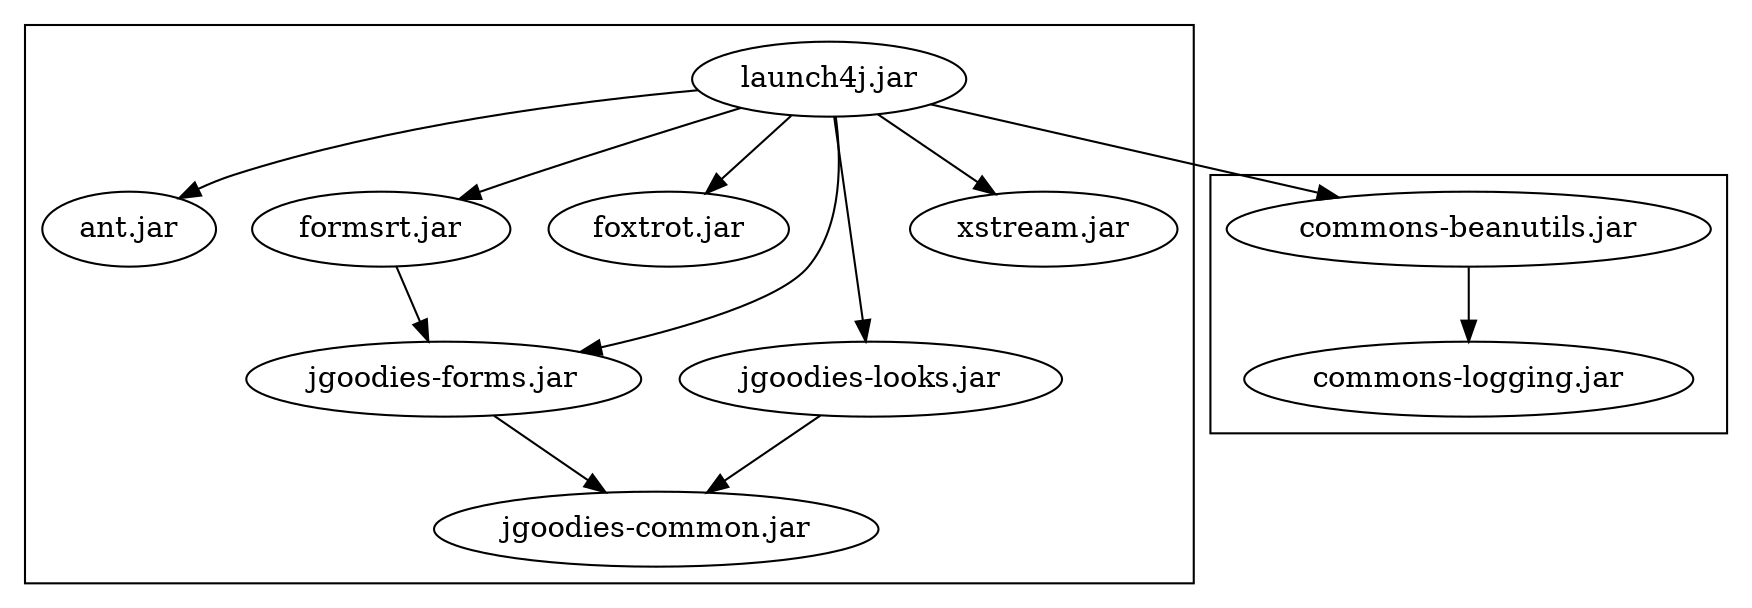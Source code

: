 digraph "summary" {
  "launch4j.jar"                       -> "ant.jar";
  "launch4j.jar"                       -> "commons-beanutils.jar";
  "launch4j.jar"                       -> "formsrt.jar";
  "launch4j.jar"                       -> "foxtrot.jar";
  "launch4j.jar"                       -> "jgoodies-forms.jar";
  "launch4j.jar"                       -> "jgoodies-looks.jar";
  "launch4j.jar"                       -> "xstream.jar";
  "commons-beanutils.jar"                       -> "commons-logging.jar";
  "formsrt.jar"                       -> "jgoodies-forms.jar";
  "jgoodies-forms.jar"                       -> "jgoodies-common.jar";
  "jgoodies-looks.jar"                       -> "jgoodies-common.jar";


  subgraph cluster_0 {
    "commons-beanutils.jar";     "commons-logging.jar"; 
  }
  subgraph cluster_1 {
    "launch4j.jar";     "ant.jar";     "formsrt.jar";     "foxtrot.jar";     "jgoodies-forms.jar";     "jgoodies-looks.jar";     "xstream.jar";     "jgoodies-common.jar"; 
  }
}
